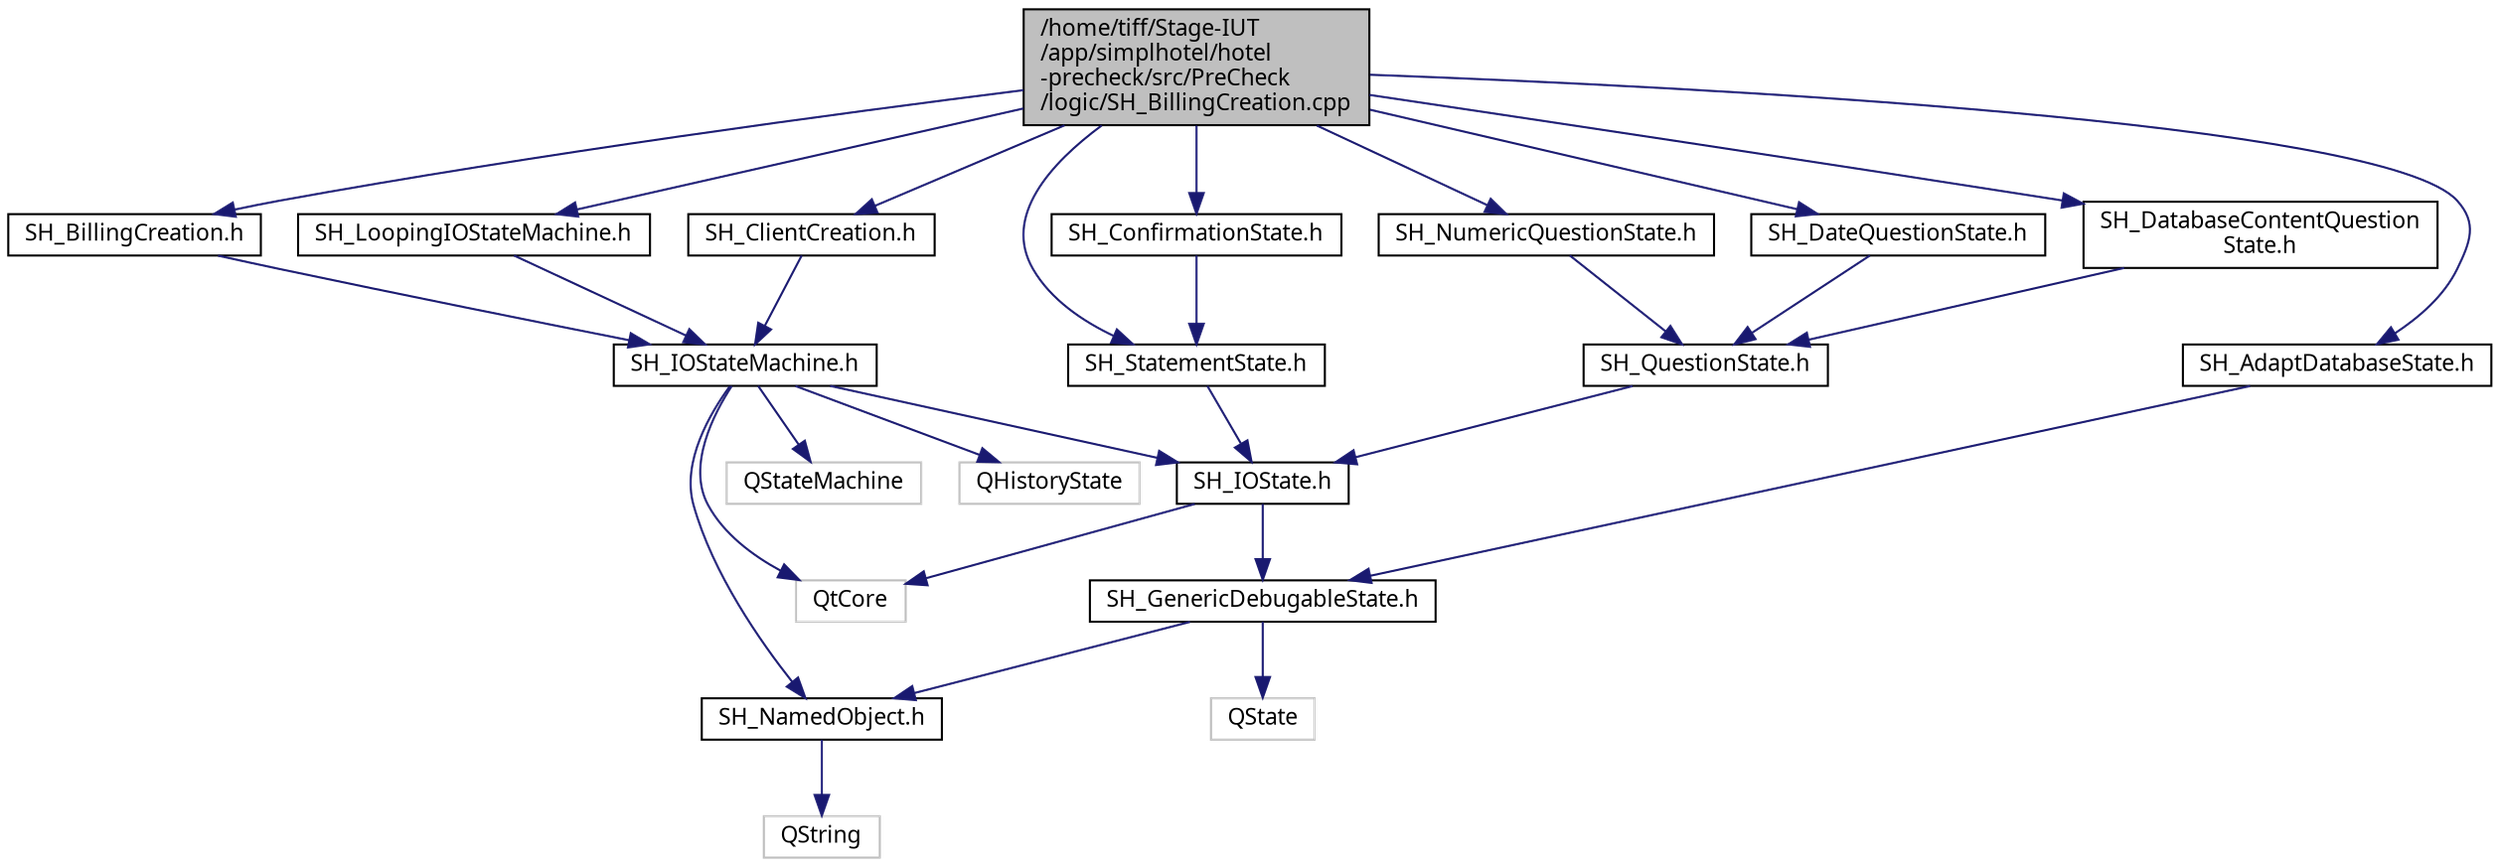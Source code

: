 digraph "/home/tiff/Stage-IUT/app/simplhotel/hotel-precheck/src/PreCheck/logic/SH_BillingCreation.cpp"
{
 // INTERACTIVE_SVG=YES
  bgcolor="transparent";
  edge [fontname="Verdana",fontsize="11",labelfontname="Verdana",labelfontsize="11"];
  node [fontname="Verdana",fontsize="11",shape=record];
  Node1 [label="/home/tiff/Stage-IUT\l/app/simplhotel/hotel\l-precheck/src/PreCheck\l/logic/SH_BillingCreation.cpp",height=0.2,width=0.4,color="black", fillcolor="grey75", style="filled" fontcolor="black"];
  Node1 -> Node2 [color="midnightblue",fontsize="11",style="solid",fontname="Verdana"];
  Node2 [label="SH_BillingCreation.h",height=0.2,width=0.4,color="black",URL="$SH__BillingCreation_8h.html"];
  Node2 -> Node3 [color="midnightblue",fontsize="11",style="solid",fontname="Verdana"];
  Node3 [label="SH_IOStateMachine.h",height=0.2,width=0.4,color="black",URL="$SH__IOStateMachine_8h.html"];
  Node3 -> Node4 [color="midnightblue",fontsize="11",style="solid",fontname="Verdana"];
  Node4 [label="QStateMachine",height=0.2,width=0.4,color="grey75"];
  Node3 -> Node5 [color="midnightblue",fontsize="11",style="solid",fontname="Verdana"];
  Node5 [label="QHistoryState",height=0.2,width=0.4,color="grey75"];
  Node3 -> Node6 [color="midnightblue",fontsize="11",style="solid",fontname="Verdana"];
  Node6 [label="QtCore",height=0.2,width=0.4,color="grey75"];
  Node3 -> Node7 [color="midnightblue",fontsize="11",style="solid",fontname="Verdana"];
  Node7 [label="SH_NamedObject.h",height=0.2,width=0.4,color="black",URL="$SH__NamedObject_8h.html"];
  Node7 -> Node8 [color="midnightblue",fontsize="11",style="solid",fontname="Verdana"];
  Node8 [label="QString",height=0.2,width=0.4,color="grey75"];
  Node3 -> Node9 [color="midnightblue",fontsize="11",style="solid",fontname="Verdana"];
  Node9 [label="SH_IOState.h",height=0.2,width=0.4,color="black",URL="$SH__IOState_8h.html"];
  Node9 -> Node10 [color="midnightblue",fontsize="11",style="solid",fontname="Verdana"];
  Node10 [label="SH_GenericDebugableState.h",height=0.2,width=0.4,color="black",URL="$SH__GenericDebugableState_8h.html"];
  Node10 -> Node11 [color="midnightblue",fontsize="11",style="solid",fontname="Verdana"];
  Node11 [label="QState",height=0.2,width=0.4,color="grey75"];
  Node10 -> Node7 [color="midnightblue",fontsize="11",style="solid",fontname="Verdana"];
  Node9 -> Node6 [color="midnightblue",fontsize="11",style="solid",fontname="Verdana"];
  Node1 -> Node12 [color="midnightblue",fontsize="11",style="solid",fontname="Verdana"];
  Node12 [label="SH_StatementState.h",height=0.2,width=0.4,color="black",URL="$SH__StatementState_8h.html"];
  Node12 -> Node9 [color="midnightblue",fontsize="11",style="solid",fontname="Verdana"];
  Node1 -> Node13 [color="midnightblue",fontsize="11",style="solid",fontname="Verdana"];
  Node13 [label="SH_NumericQuestionState.h",height=0.2,width=0.4,color="black",URL="$SH__NumericQuestionState_8h.html"];
  Node13 -> Node14 [color="midnightblue",fontsize="11",style="solid",fontname="Verdana"];
  Node14 [label="SH_QuestionState.h",height=0.2,width=0.4,color="black",URL="$SH__QuestionState_8h.html"];
  Node14 -> Node9 [color="midnightblue",fontsize="11",style="solid",fontname="Verdana"];
  Node1 -> Node15 [color="midnightblue",fontsize="11",style="solid",fontname="Verdana"];
  Node15 [label="SH_DateQuestionState.h",height=0.2,width=0.4,color="black",URL="$SH__DateQuestionState_8h.html"];
  Node15 -> Node14 [color="midnightblue",fontsize="11",style="solid",fontname="Verdana"];
  Node1 -> Node16 [color="midnightblue",fontsize="11",style="solid",fontname="Verdana"];
  Node16 [label="SH_DatabaseContentQuestion\lState.h",height=0.2,width=0.4,color="black",URL="$SH__DatabaseContentQuestionState_8h.html"];
  Node16 -> Node14 [color="midnightblue",fontsize="11",style="solid",fontname="Verdana"];
  Node1 -> Node17 [color="midnightblue",fontsize="11",style="solid",fontname="Verdana"];
  Node17 [label="SH_ConfirmationState.h",height=0.2,width=0.4,color="black",URL="$SH__ConfirmationState_8h.html"];
  Node17 -> Node12 [color="midnightblue",fontsize="11",style="solid",fontname="Verdana"];
  Node1 -> Node18 [color="midnightblue",fontsize="11",style="solid",fontname="Verdana"];
  Node18 [label="SH_LoopingIOStateMachine.h",height=0.2,width=0.4,color="black",URL="$SH__LoopingIOStateMachine_8h.html"];
  Node18 -> Node3 [color="midnightblue",fontsize="11",style="solid",fontname="Verdana"];
  Node1 -> Node19 [color="midnightblue",fontsize="11",style="solid",fontname="Verdana"];
  Node19 [label="SH_AdaptDatabaseState.h",height=0.2,width=0.4,color="black",URL="$SH__AdaptDatabaseState_8h.html"];
  Node19 -> Node10 [color="midnightblue",fontsize="11",style="solid",fontname="Verdana"];
  Node1 -> Node20 [color="midnightblue",fontsize="11",style="solid",fontname="Verdana"];
  Node20 [label="SH_ClientCreation.h",height=0.2,width=0.4,color="black",URL="$SH__ClientCreation_8h.html"];
  Node20 -> Node3 [color="midnightblue",fontsize="11",style="solid",fontname="Verdana"];
}
